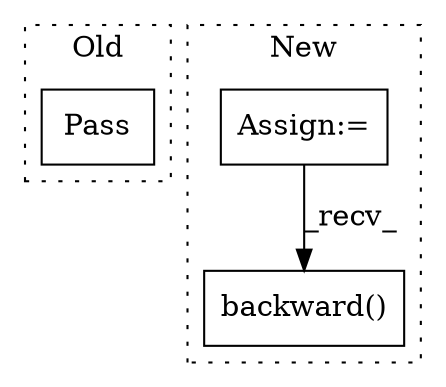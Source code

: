digraph G {
subgraph cluster0 {
1 [label="Pass" a="62" s="467" l="4" shape="box"];
label = "Old";
style="dotted";
}
subgraph cluster1 {
2 [label="backward()" a="75" s="923" l="15" shape="box"];
3 [label="Assign:=" a="68" s="891" l="3" shape="box"];
label = "New";
style="dotted";
}
3 -> 2 [label="_recv_"];
}